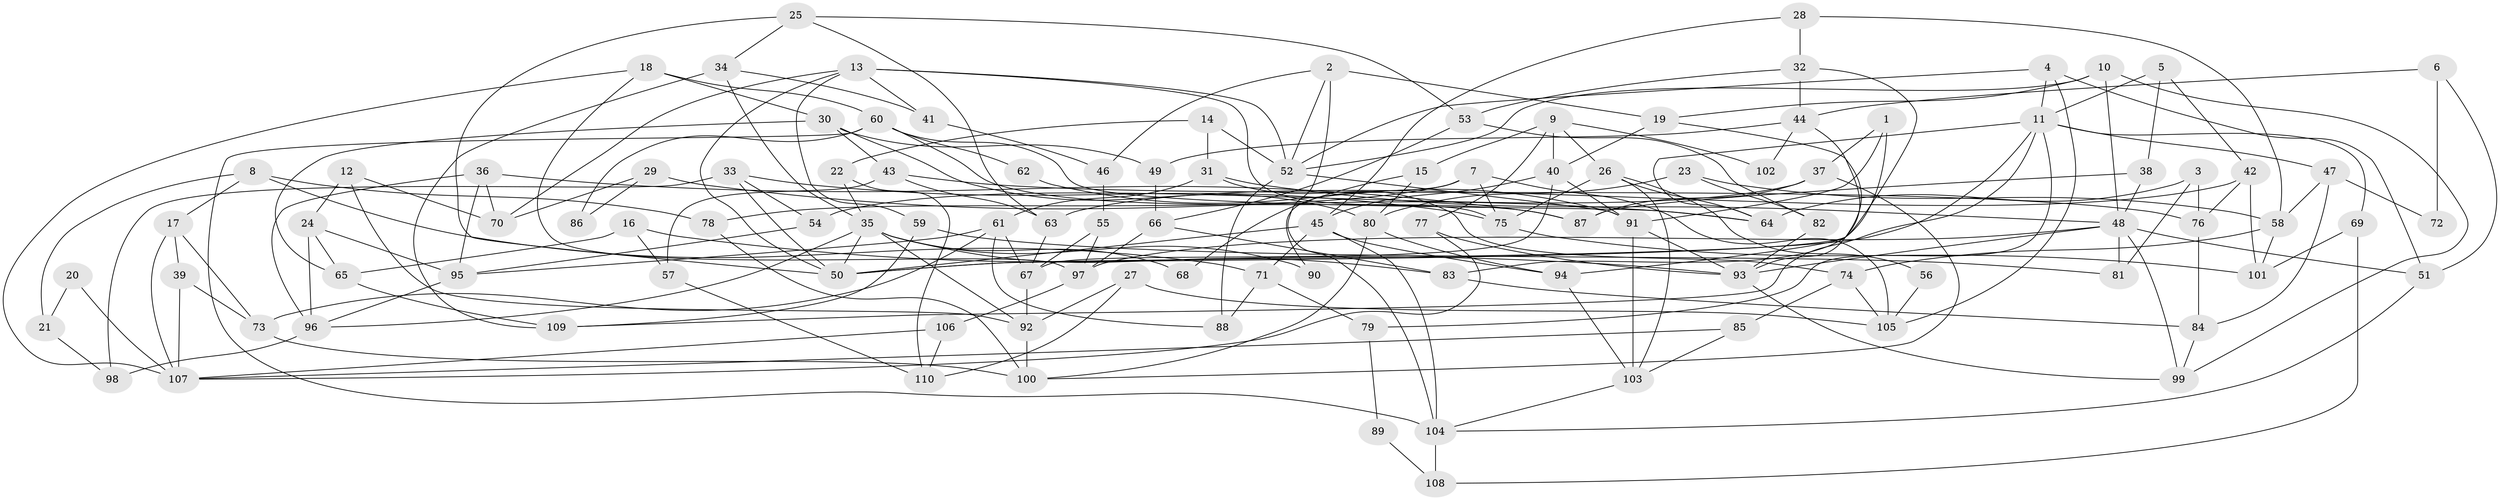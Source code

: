 // coarse degree distribution, {3: 0.2597402597402597, 5: 0.2077922077922078, 4: 0.2857142857142857, 8: 0.03896103896103896, 10: 0.012987012987012988, 6: 0.05194805194805195, 9: 0.03896103896103896, 2: 0.06493506493506493, 7: 0.03896103896103896}
// Generated by graph-tools (version 1.1) at 2025/55/03/04/25 21:55:20]
// undirected, 110 vertices, 220 edges
graph export_dot {
graph [start="1"]
  node [color=gray90,style=filled];
  1;
  2;
  3;
  4;
  5;
  6;
  7;
  8;
  9;
  10;
  11;
  12;
  13;
  14;
  15;
  16;
  17;
  18;
  19;
  20;
  21;
  22;
  23;
  24;
  25;
  26;
  27;
  28;
  29;
  30;
  31;
  32;
  33;
  34;
  35;
  36;
  37;
  38;
  39;
  40;
  41;
  42;
  43;
  44;
  45;
  46;
  47;
  48;
  49;
  50;
  51;
  52;
  53;
  54;
  55;
  56;
  57;
  58;
  59;
  60;
  61;
  62;
  63;
  64;
  65;
  66;
  67;
  68;
  69;
  70;
  71;
  72;
  73;
  74;
  75;
  76;
  77;
  78;
  79;
  80;
  81;
  82;
  83;
  84;
  85;
  86;
  87;
  88;
  89;
  90;
  91;
  92;
  93;
  94;
  95;
  96;
  97;
  98;
  99;
  100;
  101;
  102;
  103;
  104;
  105;
  106;
  107;
  108;
  109;
  110;
  1 -- 83;
  1 -- 91;
  1 -- 37;
  2 -- 46;
  2 -- 52;
  2 -- 19;
  2 -- 104;
  3 -- 76;
  3 -- 81;
  3 -- 64;
  4 -- 51;
  4 -- 52;
  4 -- 11;
  4 -- 105;
  5 -- 38;
  5 -- 11;
  5 -- 42;
  6 -- 44;
  6 -- 51;
  6 -- 72;
  7 -- 105;
  7 -- 75;
  7 -- 78;
  7 -- 90;
  8 -- 71;
  8 -- 17;
  8 -- 21;
  8 -- 78;
  9 -- 40;
  9 -- 26;
  9 -- 15;
  9 -- 77;
  9 -- 102;
  10 -- 48;
  10 -- 99;
  10 -- 19;
  10 -- 52;
  11 -- 50;
  11 -- 47;
  11 -- 64;
  11 -- 69;
  11 -- 79;
  11 -- 109;
  12 -- 70;
  12 -- 24;
  12 -- 92;
  13 -- 52;
  13 -- 50;
  13 -- 41;
  13 -- 59;
  13 -- 70;
  13 -- 75;
  14 -- 52;
  14 -- 31;
  14 -- 22;
  15 -- 80;
  15 -- 68;
  16 -- 93;
  16 -- 65;
  16 -- 57;
  17 -- 107;
  17 -- 73;
  17 -- 39;
  18 -- 97;
  18 -- 30;
  18 -- 60;
  18 -- 107;
  19 -- 40;
  19 -- 93;
  20 -- 21;
  20 -- 107;
  21 -- 98;
  22 -- 35;
  22 -- 110;
  23 -- 80;
  23 -- 82;
  23 -- 58;
  24 -- 65;
  24 -- 95;
  24 -- 96;
  25 -- 63;
  25 -- 50;
  25 -- 34;
  25 -- 53;
  26 -- 64;
  26 -- 75;
  26 -- 56;
  26 -- 103;
  27 -- 92;
  27 -- 105;
  27 -- 110;
  28 -- 45;
  28 -- 58;
  28 -- 32;
  29 -- 70;
  29 -- 64;
  29 -- 86;
  30 -- 80;
  30 -- 43;
  30 -- 49;
  30 -- 65;
  31 -- 48;
  31 -- 74;
  31 -- 61;
  32 -- 44;
  32 -- 50;
  32 -- 53;
  33 -- 50;
  33 -- 54;
  33 -- 75;
  33 -- 98;
  34 -- 35;
  34 -- 41;
  34 -- 109;
  35 -- 92;
  35 -- 96;
  35 -- 50;
  35 -- 68;
  35 -- 83;
  35 -- 90;
  36 -- 95;
  36 -- 87;
  36 -- 70;
  36 -- 96;
  37 -- 100;
  37 -- 54;
  37 -- 87;
  38 -- 87;
  38 -- 48;
  39 -- 107;
  39 -- 73;
  40 -- 45;
  40 -- 67;
  40 -- 91;
  41 -- 46;
  42 -- 63;
  42 -- 76;
  42 -- 101;
  43 -- 76;
  43 -- 57;
  43 -- 63;
  44 -- 94;
  44 -- 49;
  44 -- 102;
  45 -- 104;
  45 -- 50;
  45 -- 71;
  45 -- 94;
  46 -- 55;
  47 -- 58;
  47 -- 72;
  47 -- 84;
  48 -- 93;
  48 -- 97;
  48 -- 51;
  48 -- 81;
  48 -- 99;
  49 -- 66;
  51 -- 104;
  52 -- 91;
  52 -- 88;
  53 -- 66;
  53 -- 82;
  54 -- 95;
  55 -- 97;
  55 -- 67;
  56 -- 105;
  57 -- 110;
  58 -- 101;
  58 -- 74;
  59 -- 109;
  59 -- 81;
  60 -- 64;
  60 -- 62;
  60 -- 86;
  60 -- 87;
  60 -- 104;
  61 -- 73;
  61 -- 67;
  61 -- 88;
  61 -- 95;
  62 -- 91;
  63 -- 67;
  65 -- 109;
  66 -- 83;
  66 -- 97;
  67 -- 92;
  69 -- 101;
  69 -- 108;
  71 -- 88;
  71 -- 79;
  73 -- 100;
  74 -- 85;
  74 -- 105;
  75 -- 101;
  76 -- 84;
  77 -- 93;
  77 -- 107;
  78 -- 100;
  79 -- 89;
  80 -- 100;
  80 -- 94;
  82 -- 93;
  83 -- 84;
  84 -- 99;
  85 -- 103;
  85 -- 107;
  89 -- 108;
  91 -- 103;
  91 -- 93;
  92 -- 100;
  93 -- 99;
  94 -- 103;
  95 -- 96;
  96 -- 98;
  97 -- 106;
  103 -- 104;
  104 -- 108;
  106 -- 107;
  106 -- 110;
}
